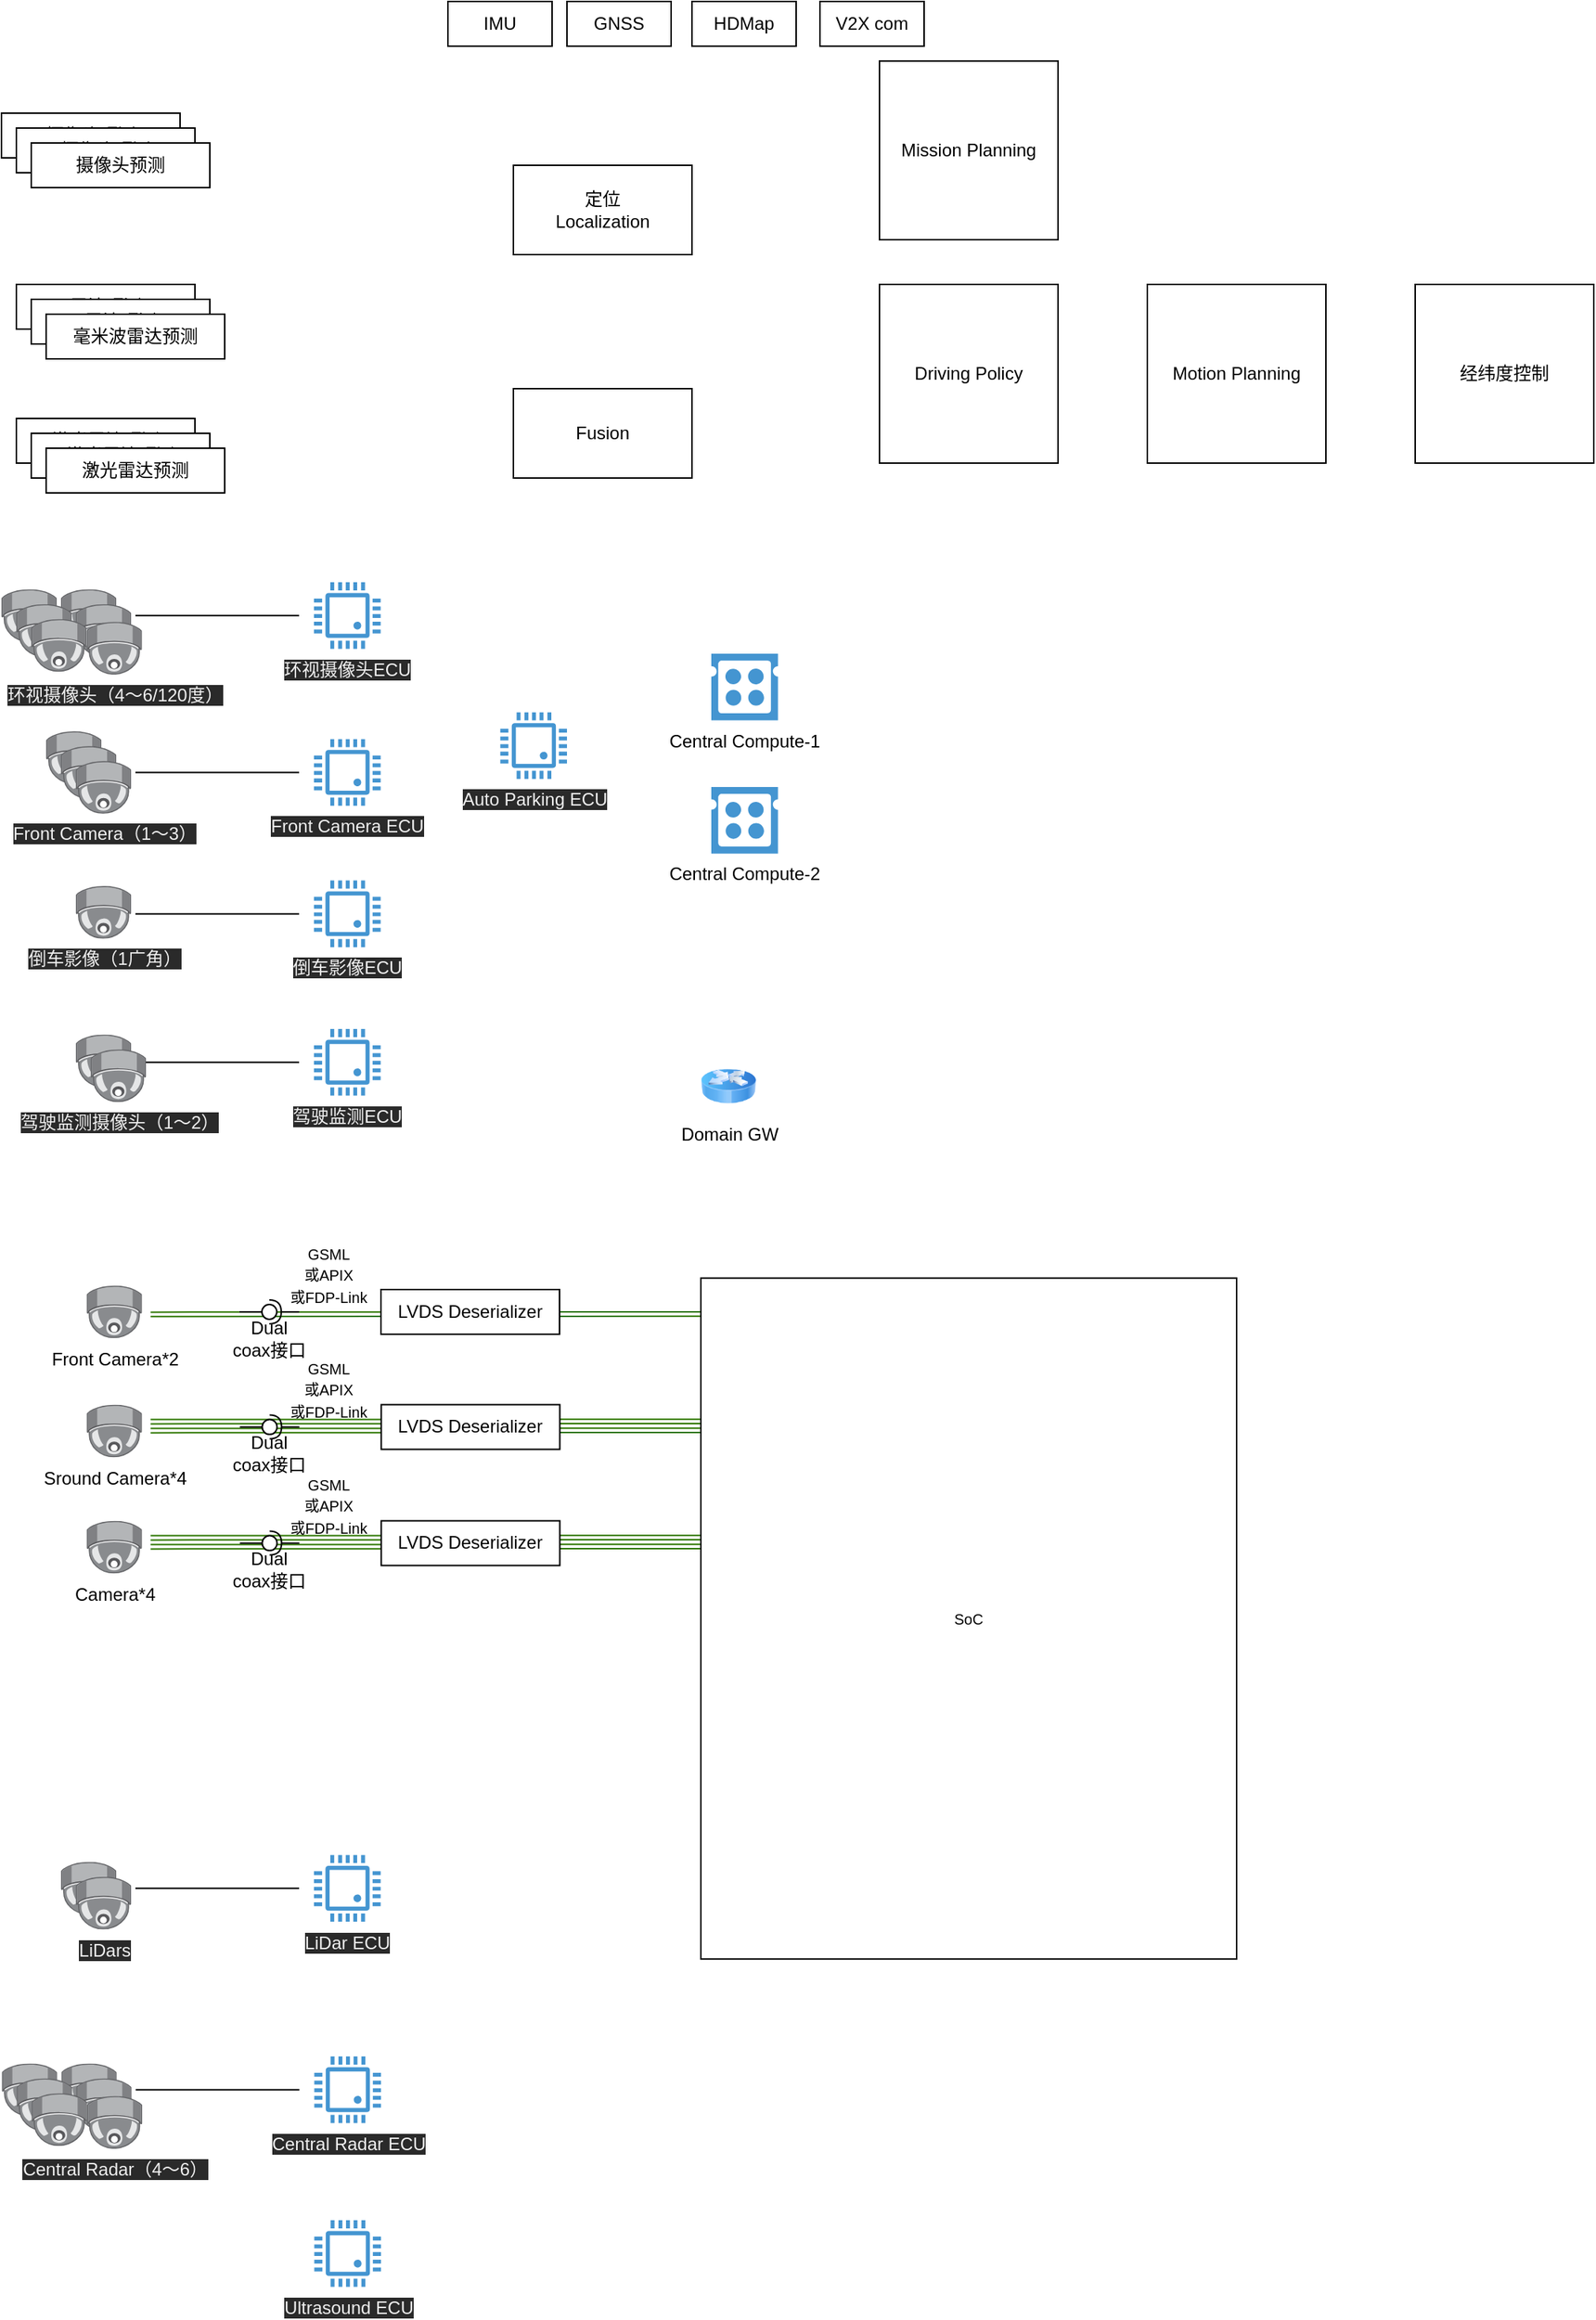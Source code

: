 <mxfile>
    <diagram id="DJZX5yNQ83qQmMtaysAp" name="Page-1">
        <mxGraphModel dx="898" dy="570" grid="1" gridSize="10" guides="1" tooltips="1" connect="1" arrows="1" fold="1" page="1" pageScale="1" pageWidth="827" pageHeight="1169" math="0" shadow="0">
            <root>
                <mxCell id="0"/>
                <mxCell id="1" parent="0"/>
                <mxCell id="112" value="" style="endArrow=none;html=1;fillColor=#60a917;strokeColor=#2D7600;" edge="1" parent="1">
                    <mxGeometry width="50" height="50" relative="1" as="geometry">
                        <mxPoint x="170.2" y="952.3" as="sourcePoint"/>
                        <mxPoint x="540" y="952.1" as="targetPoint"/>
                    </mxGeometry>
                </mxCell>
                <mxCell id="113" value="" style="endArrow=none;html=1;fillColor=#60a917;strokeColor=#2D7600;" edge="1" parent="1">
                    <mxGeometry width="50" height="50" relative="1" as="geometry">
                        <mxPoint x="170.2" y="955.2" as="sourcePoint"/>
                        <mxPoint x="540" y="955.0" as="targetPoint"/>
                    </mxGeometry>
                </mxCell>
                <mxCell id="114" value="" style="endArrow=none;html=1;fillColor=#60a917;strokeColor=#2D7600;" edge="1" parent="1">
                    <mxGeometry width="50" height="50" relative="1" as="geometry">
                        <mxPoint x="170.2" y="958.3" as="sourcePoint"/>
                        <mxPoint x="540" y="958.1" as="targetPoint"/>
                    </mxGeometry>
                </mxCell>
                <mxCell id="89" value="" style="endArrow=none;html=1;fillColor=#60a917;strokeColor=#2D7600;" edge="1" parent="1">
                    <mxGeometry width="50" height="50" relative="1" as="geometry">
                        <mxPoint x="170.2" y="880.2" as="sourcePoint"/>
                        <mxPoint x="540" y="880" as="targetPoint"/>
                    </mxGeometry>
                </mxCell>
                <mxCell id="109" value="" style="endArrow=none;html=1;fillColor=#60a917;strokeColor=#2D7600;" edge="1" parent="1">
                    <mxGeometry width="50" height="50" relative="1" as="geometry">
                        <mxPoint x="170.2" y="883.1" as="sourcePoint"/>
                        <mxPoint x="540" y="882.9" as="targetPoint"/>
                    </mxGeometry>
                </mxCell>
                <mxCell id="115" value="" style="endArrow=none;html=1;fillColor=#60a917;strokeColor=#2D7600;" edge="1" parent="1">
                    <mxGeometry width="50" height="50" relative="1" as="geometry">
                        <mxPoint x="170.2" y="961.2" as="sourcePoint"/>
                        <mxPoint x="540" y="961" as="targetPoint"/>
                    </mxGeometry>
                </mxCell>
                <mxCell id="2" value="摄像头预测" style="rounded=0;whiteSpace=wrap;html=1;" parent="1" vertex="1">
                    <mxGeometry x="70" y="75" width="120" height="30" as="geometry"/>
                </mxCell>
                <mxCell id="5" value="摄像头预测" style="rounded=0;whiteSpace=wrap;html=1;" parent="1" vertex="1">
                    <mxGeometry x="80" y="85" width="120" height="30" as="geometry"/>
                </mxCell>
                <mxCell id="6" value="摄像头预测" style="rounded=0;whiteSpace=wrap;html=1;" parent="1" vertex="1">
                    <mxGeometry x="90" y="95" width="120" height="30" as="geometry"/>
                </mxCell>
                <mxCell id="7" value="雷达预测" style="rounded=0;whiteSpace=wrap;html=1;" parent="1" vertex="1">
                    <mxGeometry x="80" y="190" width="120" height="30" as="geometry"/>
                </mxCell>
                <mxCell id="8" value="雷达预测" style="rounded=0;whiteSpace=wrap;html=1;" parent="1" vertex="1">
                    <mxGeometry x="90" y="200" width="120" height="30" as="geometry"/>
                </mxCell>
                <mxCell id="9" value="毫米波雷达预测" style="rounded=0;whiteSpace=wrap;html=1;" parent="1" vertex="1">
                    <mxGeometry x="100" y="210" width="120" height="30" as="geometry"/>
                </mxCell>
                <mxCell id="10" value="激光雷达预测" style="rounded=0;whiteSpace=wrap;html=1;" parent="1" vertex="1">
                    <mxGeometry x="80" y="280" width="120" height="30" as="geometry"/>
                </mxCell>
                <mxCell id="11" value="激光雷达预测" style="rounded=0;whiteSpace=wrap;html=1;" parent="1" vertex="1">
                    <mxGeometry x="90" y="290" width="120" height="30" as="geometry"/>
                </mxCell>
                <mxCell id="12" value="激光雷达预测" style="rounded=0;whiteSpace=wrap;html=1;" parent="1" vertex="1">
                    <mxGeometry x="100" y="300" width="120" height="30" as="geometry"/>
                </mxCell>
                <mxCell id="13" value="定位&lt;br&gt;Localization" style="rounded=0;whiteSpace=wrap;html=1;" parent="1" vertex="1">
                    <mxGeometry x="414" y="110" width="120" height="60" as="geometry"/>
                </mxCell>
                <mxCell id="14" value="Fusion" style="rounded=0;whiteSpace=wrap;html=1;" parent="1" vertex="1">
                    <mxGeometry x="414" y="260" width="120" height="60" as="geometry"/>
                </mxCell>
                <mxCell id="16" value="IMU" style="rounded=0;whiteSpace=wrap;html=1;" parent="1" vertex="1">
                    <mxGeometry x="370" width="70" height="30" as="geometry"/>
                </mxCell>
                <mxCell id="17" value="GNSS" style="rounded=0;whiteSpace=wrap;html=1;" parent="1" vertex="1">
                    <mxGeometry x="450" width="70" height="30" as="geometry"/>
                </mxCell>
                <mxCell id="18" value="HDMap" style="rounded=0;whiteSpace=wrap;html=1;" parent="1" vertex="1">
                    <mxGeometry x="534" width="70" height="30" as="geometry"/>
                </mxCell>
                <mxCell id="19" value="Driving Policy" style="rounded=0;whiteSpace=wrap;html=1;" parent="1" vertex="1">
                    <mxGeometry x="660" y="190" width="120" height="120" as="geometry"/>
                </mxCell>
                <mxCell id="20" value="Mission Planning" style="rounded=0;whiteSpace=wrap;html=1;" parent="1" vertex="1">
                    <mxGeometry x="660" y="40" width="120" height="120" as="geometry"/>
                </mxCell>
                <mxCell id="21" value="Motion Planning" style="rounded=0;whiteSpace=wrap;html=1;" parent="1" vertex="1">
                    <mxGeometry x="840" y="190" width="120" height="120" as="geometry"/>
                </mxCell>
                <mxCell id="22" value="V2X com" style="rounded=0;whiteSpace=wrap;html=1;" parent="1" vertex="1">
                    <mxGeometry x="620" width="70" height="30" as="geometry"/>
                </mxCell>
                <mxCell id="23" value="经纬度控制" style="rounded=0;whiteSpace=wrap;html=1;" parent="1" vertex="1">
                    <mxGeometry x="1020" y="190" width="120" height="120" as="geometry"/>
                </mxCell>
                <mxCell id="34" style="edgeStyle=none;html=1;endArrow=none;endFill=0;" parent="1" edge="1">
                    <mxGeometry relative="1" as="geometry">
                        <mxPoint x="160" y="517.75" as="targetPoint"/>
                        <mxPoint x="270" y="517.75" as="sourcePoint"/>
                    </mxGeometry>
                </mxCell>
                <mxCell id="27" value="" style="points=[];aspect=fixed;html=1;align=center;shadow=0;dashed=0;image;image=img/lib/allied_telesis/security/Surveillance_Camera_Ceiling.svg;" parent="1" vertex="1">
                    <mxGeometry x="100.0" y="490.05" width="37.2" height="35.4" as="geometry"/>
                </mxCell>
                <mxCell id="32" value="" style="points=[];aspect=fixed;html=1;align=center;shadow=0;dashed=0;image;image=img/lib/allied_telesis/security/Surveillance_Camera_Ceiling.svg;" parent="1" vertex="1">
                    <mxGeometry x="110.0" y="500.05" width="37.2" height="35.4" as="geometry"/>
                </mxCell>
                <mxCell id="33" value="&lt;span style=&quot;color: rgb(240 , 240 , 240) ; font-family: &amp;#34;helvetica&amp;#34; ; font-size: 12px ; font-style: normal ; font-weight: 400 ; letter-spacing: normal ; text-align: center ; text-indent: 0px ; text-transform: none ; word-spacing: 0px ; background-color: rgb(42 , 42 , 42) ; display: inline ; float: none&quot;&gt;Front Camera（1～3）&lt;/span&gt;" style="points=[];aspect=fixed;html=1;align=center;shadow=0;dashed=0;image;image=img/lib/allied_telesis/security/Surveillance_Camera_Ceiling.svg;" parent="1" vertex="1">
                    <mxGeometry x="120.0" y="510.05" width="37.2" height="35.4" as="geometry"/>
                </mxCell>
                <mxCell id="35" value="&lt;meta charset=&quot;utf-8&quot;&gt;&lt;span style=&quot;color: rgb(240, 240, 240); font-family: helvetica; font-size: 12px; font-style: normal; font-weight: 400; letter-spacing: normal; text-align: center; text-indent: 0px; text-transform: none; word-spacing: 0px; background-color: rgb(42, 42, 42); display: inline; float: none;&quot;&gt;Front Camera ECU&lt;/span&gt;" style="pointerEvents=1;shadow=0;dashed=0;html=1;strokeColor=none;fillColor=#4495D1;labelPosition=center;verticalLabelPosition=bottom;verticalAlign=top;align=center;outlineConnect=0;shape=mxgraph.veeam.cpu;" parent="1" vertex="1">
                    <mxGeometry x="280" y="495.35" width="44.8" height="44.8" as="geometry"/>
                </mxCell>
                <mxCell id="39" value="&lt;font face=&quot;helvetica&quot;&gt;Front Camera*2&lt;/font&gt;" style="points=[];aspect=fixed;html=1;align=center;shadow=0;dashed=0;image;image=img/lib/allied_telesis/security/Surveillance_Camera_Ceiling.svg;" parent="1" vertex="1">
                    <mxGeometry x="127.2" y="862.3" width="37.2" height="35.4" as="geometry"/>
                </mxCell>
                <mxCell id="41" style="edgeStyle=none;html=1;endArrow=none;endFill=0;" parent="1" edge="1">
                    <mxGeometry relative="1" as="geometry">
                        <mxPoint x="160" y="1267.1" as="targetPoint"/>
                        <mxPoint x="270" y="1267.1" as="sourcePoint"/>
                    </mxGeometry>
                </mxCell>
                <mxCell id="42" value="" style="points=[];aspect=fixed;html=1;align=center;shadow=0;dashed=0;image;image=img/lib/allied_telesis/security/Surveillance_Camera_Ceiling.svg;" parent="1" vertex="1">
                    <mxGeometry x="110" y="1249.4" width="37.2" height="35.4" as="geometry"/>
                </mxCell>
                <mxCell id="43" value="&lt;span style=&quot;color: rgb(240 , 240 , 240) ; font-family: &amp;#34;helvetica&amp;#34; ; font-size: 12px ; font-style: normal ; font-weight: 400 ; letter-spacing: normal ; text-align: center ; text-indent: 0px ; text-transform: none ; word-spacing: 0px ; background-color: rgb(42 , 42 , 42) ; display: inline ; float: none&quot;&gt;LiDars&lt;/span&gt;" style="points=[];aspect=fixed;html=1;align=center;shadow=0;dashed=0;image;image=img/lib/allied_telesis/security/Surveillance_Camera_Ceiling.svg;" parent="1" vertex="1">
                    <mxGeometry x="120" y="1259.4" width="37.2" height="35.4" as="geometry"/>
                </mxCell>
                <mxCell id="44" value="&lt;span style=&quot;color: rgb(240 , 240 , 240) ; font-family: &amp;#34;helvetica&amp;#34; ; font-size: 12px ; font-style: normal ; font-weight: 400 ; letter-spacing: normal ; text-align: center ; text-indent: 0px ; text-transform: none ; word-spacing: 0px ; background-color: rgb(42 , 42 , 42) ; display: inline ; float: none&quot;&gt;LiDar ECU&lt;/span&gt;" style="pointerEvents=1;shadow=0;dashed=0;html=1;strokeColor=none;fillColor=#4495D1;labelPosition=center;verticalLabelPosition=bottom;verticalAlign=top;align=center;outlineConnect=0;shape=mxgraph.veeam.cpu;" parent="1" vertex="1">
                    <mxGeometry x="280" y="1244.7" width="44.8" height="44.8" as="geometry"/>
                </mxCell>
                <mxCell id="45" style="edgeStyle=none;html=1;endArrow=none;endFill=0;" parent="1" edge="1">
                    <mxGeometry relative="1" as="geometry">
                        <mxPoint x="160.2" y="1402.4" as="targetPoint"/>
                        <mxPoint x="270.2" y="1402.4" as="sourcePoint"/>
                    </mxGeometry>
                </mxCell>
                <mxCell id="46" value="" style="points=[];aspect=fixed;html=1;align=center;shadow=0;dashed=0;image;image=img/lib/allied_telesis/security/Surveillance_Camera_Ceiling.svg;" parent="1" vertex="1">
                    <mxGeometry x="110.2" y="1384.7" width="37.2" height="35.4" as="geometry"/>
                </mxCell>
                <mxCell id="48" value="&lt;span style=&quot;color: rgb(240 , 240 , 240) ; font-family: &amp;#34;helvetica&amp;#34; ; font-size: 12px ; font-style: normal ; font-weight: 400 ; letter-spacing: normal ; text-align: center ; text-indent: 0px ; text-transform: none ; word-spacing: 0px ; background-color: rgb(42 , 42 , 42) ; display: inline ; float: none&quot;&gt;Central Radar ECU&lt;/span&gt;" style="pointerEvents=1;shadow=0;dashed=0;html=1;strokeColor=none;fillColor=#4495D1;labelPosition=center;verticalLabelPosition=bottom;verticalAlign=top;align=center;outlineConnect=0;shape=mxgraph.veeam.cpu;" parent="1" vertex="1">
                    <mxGeometry x="280.2" y="1380" width="44.8" height="44.8" as="geometry"/>
                </mxCell>
                <mxCell id="49" value="" style="points=[];aspect=fixed;html=1;align=center;shadow=0;dashed=0;image;image=img/lib/allied_telesis/security/Surveillance_Camera_Ceiling.svg;" parent="1" vertex="1">
                    <mxGeometry x="70.2" y="1384.7" width="37.2" height="35.4" as="geometry"/>
                </mxCell>
                <mxCell id="53" value="" style="points=[];aspect=fixed;html=1;align=center;shadow=0;dashed=0;image;image=img/lib/allied_telesis/security/Surveillance_Camera_Ceiling.svg;" parent="1" vertex="1">
                    <mxGeometry x="120.2" y="1394.7" width="37.2" height="35.4" as="geometry"/>
                </mxCell>
                <mxCell id="55" value="" style="points=[];aspect=fixed;html=1;align=center;shadow=0;dashed=0;image;image=img/lib/allied_telesis/security/Surveillance_Camera_Ceiling.svg;" parent="1" vertex="1">
                    <mxGeometry x="80.2" y="1394.7" width="37.2" height="35.4" as="geometry"/>
                </mxCell>
                <mxCell id="56" value="" style="points=[];aspect=fixed;html=1;align=center;shadow=0;dashed=0;image;image=img/lib/allied_telesis/security/Surveillance_Camera_Ceiling.svg;" parent="1" vertex="1">
                    <mxGeometry x="90.2" y="1404.7" width="37.2" height="35.4" as="geometry"/>
                </mxCell>
                <mxCell id="47" value="&lt;span style=&quot;color: rgb(240 , 240 , 240) ; font-family: &amp;#34;helvetica&amp;#34; ; font-size: 12px ; font-style: normal ; font-weight: 400 ; letter-spacing: normal ; text-align: center ; text-indent: 0px ; text-transform: none ; word-spacing: 0px ; background-color: rgb(42 , 42 , 42) ; display: inline ; float: none&quot;&gt;Central Radar（4～6）&lt;/span&gt;" style="points=[];aspect=fixed;html=1;align=center;shadow=0;dashed=0;image;image=img/lib/allied_telesis/security/Surveillance_Camera_Ceiling.svg;" parent="1" vertex="1">
                    <mxGeometry x="127.4" y="1406.65" width="37.2" height="35.4" as="geometry"/>
                </mxCell>
                <mxCell id="57" value="&lt;span style=&quot;color: rgb(240 , 240 , 240) ; font-family: &amp;#34;helvetica&amp;#34; ; font-size: 12px ; font-style: normal ; font-weight: 400 ; letter-spacing: normal ; text-align: center ; text-indent: 0px ; text-transform: none ; word-spacing: 0px ; background-color: rgb(42 , 42 , 42) ; display: inline ; float: none&quot;&gt;Auto Parking ECU&lt;/span&gt;" style="pointerEvents=1;shadow=0;dashed=0;html=1;strokeColor=none;fillColor=#4495D1;labelPosition=center;verticalLabelPosition=bottom;verticalAlign=top;align=center;outlineConnect=0;shape=mxgraph.veeam.cpu;" parent="1" vertex="1">
                    <mxGeometry x="405.2" y="477.35" width="44.8" height="44.8" as="geometry"/>
                </mxCell>
                <mxCell id="61" value="Central Compute-1" style="pointerEvents=1;shadow=0;dashed=0;html=1;strokeColor=none;fillColor=#4495D1;labelPosition=center;verticalLabelPosition=bottom;verticalAlign=top;align=center;outlineConnect=0;shape=mxgraph.veeam.cpu_socket;" parent="1" vertex="1">
                    <mxGeometry x="547" y="438" width="44.8" height="44.8" as="geometry"/>
                </mxCell>
                <mxCell id="62" value="Central Compute-2" style="pointerEvents=1;shadow=0;dashed=0;html=1;strokeColor=none;fillColor=#4495D1;labelPosition=center;verticalLabelPosition=bottom;verticalAlign=top;align=center;outlineConnect=0;shape=mxgraph.veeam.cpu_socket;" parent="1" vertex="1">
                    <mxGeometry x="547" y="527.45" width="44.8" height="44.8" as="geometry"/>
                </mxCell>
                <mxCell id="63" value="Domain GW" style="image;html=1;image=img/lib/clip_art/networking/Router_Icon_128x128.png;aspect=fixed;" parent="1" vertex="1">
                    <mxGeometry x="540" y="710" width="37" height="37" as="geometry"/>
                </mxCell>
                <mxCell id="65" value="&lt;span style=&quot;color: rgb(240 , 240 , 240) ; font-family: &amp;#34;helvetica&amp;#34; ; font-size: 12px ; font-style: normal ; font-weight: 400 ; letter-spacing: normal ; text-align: center ; text-indent: 0px ; text-transform: none ; word-spacing: 0px ; background-color: rgb(42 , 42 , 42) ; display: inline ; float: none&quot;&gt;Ultrasound ECU&lt;/span&gt;" style="pointerEvents=1;shadow=0;dashed=0;html=1;strokeColor=none;fillColor=#4495D1;labelPosition=center;verticalLabelPosition=bottom;verticalAlign=top;align=center;outlineConnect=0;shape=mxgraph.veeam.cpu;" parent="1" vertex="1">
                    <mxGeometry x="280.2" y="1490" width="44.8" height="44.8" as="geometry"/>
                </mxCell>
                <mxCell id="66" style="edgeStyle=none;html=1;endArrow=none;endFill=0;" parent="1" edge="1">
                    <mxGeometry relative="1" as="geometry">
                        <mxPoint x="160" y="412.4" as="targetPoint"/>
                        <mxPoint x="270" y="412.4" as="sourcePoint"/>
                    </mxGeometry>
                </mxCell>
                <mxCell id="67" value="" style="points=[];aspect=fixed;html=1;align=center;shadow=0;dashed=0;image;image=img/lib/allied_telesis/security/Surveillance_Camera_Ceiling.svg;" parent="1" vertex="1">
                    <mxGeometry x="110" y="394.7" width="37.2" height="35.4" as="geometry"/>
                </mxCell>
                <mxCell id="68" value="&lt;span style=&quot;color: rgb(240 , 240 , 240) ; font-family: &amp;#34;helvetica&amp;#34; ; font-size: 12px ; font-style: normal ; font-weight: 400 ; letter-spacing: normal ; text-align: center ; text-indent: 0px ; text-transform: none ; word-spacing: 0px ; background-color: rgb(42 , 42 , 42) ; display: inline ; float: none&quot;&gt;环视摄像头ECU&lt;/span&gt;" style="pointerEvents=1;shadow=0;dashed=0;html=1;strokeColor=none;fillColor=#4495D1;labelPosition=center;verticalLabelPosition=bottom;verticalAlign=top;align=center;outlineConnect=0;shape=mxgraph.veeam.cpu;" parent="1" vertex="1">
                    <mxGeometry x="280" y="390" width="44.8" height="44.8" as="geometry"/>
                </mxCell>
                <mxCell id="69" value="" style="points=[];aspect=fixed;html=1;align=center;shadow=0;dashed=0;image;image=img/lib/allied_telesis/security/Surveillance_Camera_Ceiling.svg;" parent="1" vertex="1">
                    <mxGeometry x="70" y="394.7" width="37.2" height="35.4" as="geometry"/>
                </mxCell>
                <mxCell id="70" value="" style="points=[];aspect=fixed;html=1;align=center;shadow=0;dashed=0;image;image=img/lib/allied_telesis/security/Surveillance_Camera_Ceiling.svg;" parent="1" vertex="1">
                    <mxGeometry x="120" y="404.7" width="37.2" height="35.4" as="geometry"/>
                </mxCell>
                <mxCell id="71" value="" style="points=[];aspect=fixed;html=1;align=center;shadow=0;dashed=0;image;image=img/lib/allied_telesis/security/Surveillance_Camera_Ceiling.svg;" parent="1" vertex="1">
                    <mxGeometry x="80" y="404.7" width="37.2" height="35.4" as="geometry"/>
                </mxCell>
                <mxCell id="72" value="" style="points=[];aspect=fixed;html=1;align=center;shadow=0;dashed=0;image;image=img/lib/allied_telesis/security/Surveillance_Camera_Ceiling.svg;" parent="1" vertex="1">
                    <mxGeometry x="90" y="414.7" width="37.2" height="35.4" as="geometry"/>
                </mxCell>
                <mxCell id="73" value="&lt;span style=&quot;color: rgb(240 , 240 , 240) ; font-family: &amp;#34;helvetica&amp;#34; ; font-size: 12px ; font-style: normal ; font-weight: 400 ; letter-spacing: normal ; text-align: center ; text-indent: 0px ; text-transform: none ; word-spacing: 0px ; background-color: rgb(42 , 42 , 42) ; display: inline ; float: none&quot;&gt;环视摄像头（4～6/120度）&lt;/span&gt;" style="points=[];aspect=fixed;html=1;align=center;shadow=0;dashed=0;image;image=img/lib/allied_telesis/security/Surveillance_Camera_Ceiling.svg;" parent="1" vertex="1">
                    <mxGeometry x="127.2" y="416.65" width="37.2" height="35.4" as="geometry"/>
                </mxCell>
                <mxCell id="74" style="edgeStyle=none;html=1;endArrow=none;endFill=0;" parent="1" edge="1">
                    <mxGeometry relative="1" as="geometry">
                        <mxPoint x="160" y="612.7" as="targetPoint"/>
                        <mxPoint x="270" y="612.7" as="sourcePoint"/>
                    </mxGeometry>
                </mxCell>
                <mxCell id="77" value="&lt;span style=&quot;color: rgb(240 , 240 , 240) ; font-family: &amp;#34;helvetica&amp;#34; ; font-size: 12px ; font-style: normal ; font-weight: 400 ; letter-spacing: normal ; text-align: center ; text-indent: 0px ; text-transform: none ; word-spacing: 0px ; background-color: rgb(42 , 42 , 42) ; display: inline ; float: none&quot;&gt;倒车影像（1广角）&lt;/span&gt;" style="points=[];aspect=fixed;html=1;align=center;shadow=0;dashed=0;image;image=img/lib/allied_telesis/security/Surveillance_Camera_Ceiling.svg;" parent="1" vertex="1">
                    <mxGeometry x="120" y="594" width="37.2" height="35.4" as="geometry"/>
                </mxCell>
                <mxCell id="78" value="&lt;span style=&quot;color: rgb(240 , 240 , 240) ; font-family: &amp;#34;helvetica&amp;#34; ; font-size: 12px ; font-style: normal ; font-weight: 400 ; letter-spacing: normal ; text-align: center ; text-indent: 0px ; text-transform: none ; word-spacing: 0px ; background-color: rgb(42 , 42 , 42) ; display: inline ; float: none&quot;&gt;倒车影像ECU&lt;/span&gt;" style="pointerEvents=1;shadow=0;dashed=0;html=1;strokeColor=none;fillColor=#4495D1;labelPosition=center;verticalLabelPosition=bottom;verticalAlign=top;align=center;outlineConnect=0;shape=mxgraph.veeam.cpu;" parent="1" vertex="1">
                    <mxGeometry x="280" y="590.3" width="44.8" height="44.8" as="geometry"/>
                </mxCell>
                <mxCell id="79" style="edgeStyle=none;html=1;endArrow=none;endFill=0;" parent="1" edge="1">
                    <mxGeometry relative="1" as="geometry">
                        <mxPoint x="160" y="712.4" as="targetPoint"/>
                        <mxPoint x="270" y="712.4" as="sourcePoint"/>
                    </mxGeometry>
                </mxCell>
                <mxCell id="80" value="" style="points=[];aspect=fixed;html=1;align=center;shadow=0;dashed=0;image;image=img/lib/allied_telesis/security/Surveillance_Camera_Ceiling.svg;" parent="1" vertex="1">
                    <mxGeometry x="120" y="693.7" width="37.2" height="35.4" as="geometry"/>
                </mxCell>
                <mxCell id="81" value="&lt;span style=&quot;color: rgb(240 , 240 , 240) ; font-family: &amp;#34;helvetica&amp;#34; ; font-size: 12px ; font-style: normal ; font-weight: 400 ; letter-spacing: normal ; text-align: center ; text-indent: 0px ; text-transform: none ; word-spacing: 0px ; background-color: rgb(42 , 42 , 42) ; display: inline ; float: none&quot;&gt;驾驶监测ECU&lt;/span&gt;" style="pointerEvents=1;shadow=0;dashed=0;html=1;strokeColor=none;fillColor=#4495D1;labelPosition=center;verticalLabelPosition=bottom;verticalAlign=top;align=center;outlineConnect=0;shape=mxgraph.veeam.cpu;" parent="1" vertex="1">
                    <mxGeometry x="280" y="690.0" width="44.8" height="44.8" as="geometry"/>
                </mxCell>
                <mxCell id="82" value="&lt;span style=&quot;color: rgb(240 , 240 , 240) ; font-family: &amp;#34;helvetica&amp;#34; ; font-size: 12px ; font-style: normal ; font-weight: 400 ; letter-spacing: normal ; text-align: center ; text-indent: 0px ; text-transform: none ; word-spacing: 0px ; background-color: rgb(42 , 42 , 42) ; display: inline ; float: none&quot;&gt;驾驶监测摄像头（1～2）&lt;/span&gt;" style="points=[];aspect=fixed;html=1;align=center;shadow=0;dashed=0;image;image=img/lib/allied_telesis/security/Surveillance_Camera_Ceiling.svg;" parent="1" vertex="1">
                    <mxGeometry x="130" y="703.7" width="37.2" height="35.4" as="geometry"/>
                </mxCell>
                <mxCell id="87" value="" style="group" vertex="1" connectable="0" parent="1">
                    <mxGeometry x="220" y="875" width="60" height="37.7" as="geometry"/>
                </mxCell>
                <mxCell id="83" value="" style="rounded=0;orthogonalLoop=1;jettySize=auto;html=1;endArrow=none;endFill=0;sketch=0;sourcePerimeterSpacing=0;targetPerimeterSpacing=0;" edge="1" target="85" parent="87">
                    <mxGeometry relative="1" as="geometry">
                        <mxPoint x="10" y="5" as="sourcePoint"/>
                    </mxGeometry>
                </mxCell>
                <mxCell id="84" value="" style="rounded=0;orthogonalLoop=1;jettySize=auto;html=1;endArrow=halfCircle;endFill=0;entryX=0.5;entryY=0.5;endSize=6;strokeWidth=1;sketch=0;" edge="1" target="85" parent="87">
                    <mxGeometry relative="1" as="geometry">
                        <mxPoint x="50" y="5" as="sourcePoint"/>
                    </mxGeometry>
                </mxCell>
                <mxCell id="85" value="" style="ellipse;whiteSpace=wrap;html=1;align=center;aspect=fixed;resizable=0;points=[];outlineConnect=0;sketch=0;" vertex="1" parent="87">
                    <mxGeometry x="25" width="10" height="10" as="geometry"/>
                </mxCell>
                <mxCell id="86" value="Dual&lt;br&gt;coax接口" style="text;html=1;strokeColor=none;fillColor=none;align=center;verticalAlign=middle;whiteSpace=wrap;rounded=0;" vertex="1" parent="87">
                    <mxGeometry y="7.7" width="60" height="30" as="geometry"/>
                </mxCell>
                <mxCell id="90" value="LVDS Deserializer" style="rounded=0;whiteSpace=wrap;html=1;" vertex="1" parent="1">
                    <mxGeometry x="325" y="865" width="120" height="30" as="geometry"/>
                </mxCell>
                <mxCell id="92" value="&lt;font style=&quot;font-size: 10px&quot;&gt;GSML&lt;br&gt;或APIX&lt;br&gt;或FDP-Link&lt;/font&gt;" style="text;html=1;strokeColor=none;fillColor=none;align=center;verticalAlign=middle;whiteSpace=wrap;rounded=0;" vertex="1" parent="1">
                    <mxGeometry x="240" y="839.7" width="100" height="30" as="geometry"/>
                </mxCell>
                <mxCell id="96" value="&lt;font face=&quot;helvetica&quot;&gt;Sround Camera*4&lt;/font&gt;" style="points=[];aspect=fixed;html=1;align=center;shadow=0;dashed=0;image;image=img/lib/allied_telesis/security/Surveillance_Camera_Ceiling.svg;" vertex="1" parent="1">
                    <mxGeometry x="127.2" y="942.3" width="37.2" height="35.4" as="geometry"/>
                </mxCell>
                <mxCell id="97" value="" style="group" vertex="1" connectable="0" parent="1">
                    <mxGeometry x="220.2" y="952.3" width="60" height="37.7" as="geometry"/>
                </mxCell>
                <mxCell id="98" value="" style="rounded=0;orthogonalLoop=1;jettySize=auto;html=1;endArrow=none;endFill=0;sketch=0;sourcePerimeterSpacing=0;targetPerimeterSpacing=0;" edge="1" parent="97" target="100">
                    <mxGeometry relative="1" as="geometry">
                        <mxPoint x="10" y="5" as="sourcePoint"/>
                    </mxGeometry>
                </mxCell>
                <mxCell id="99" value="" style="rounded=0;orthogonalLoop=1;jettySize=auto;html=1;endArrow=halfCircle;endFill=0;entryX=0.5;entryY=0.5;endSize=6;strokeWidth=1;sketch=0;" edge="1" parent="97" target="100">
                    <mxGeometry relative="1" as="geometry">
                        <mxPoint x="50" y="5" as="sourcePoint"/>
                    </mxGeometry>
                </mxCell>
                <mxCell id="100" value="" style="ellipse;whiteSpace=wrap;html=1;align=center;aspect=fixed;resizable=0;points=[];outlineConnect=0;sketch=0;" vertex="1" parent="97">
                    <mxGeometry x="25" width="10" height="10" as="geometry"/>
                </mxCell>
                <mxCell id="101" value="Dual&lt;br&gt;coax接口" style="text;html=1;strokeColor=none;fillColor=none;align=center;verticalAlign=middle;whiteSpace=wrap;rounded=0;" vertex="1" parent="97">
                    <mxGeometry y="7.7" width="60" height="30" as="geometry"/>
                </mxCell>
                <mxCell id="103" value="LVDS Deserializer" style="rounded=0;whiteSpace=wrap;html=1;" vertex="1" parent="1">
                    <mxGeometry x="325.2" y="942.3" width="120" height="30" as="geometry"/>
                </mxCell>
                <mxCell id="105" value="&lt;font style=&quot;font-size: 10px&quot;&gt;GSML&lt;br&gt;或APIX&lt;br&gt;或FDP-Link&lt;/font&gt;" style="text;html=1;strokeColor=none;fillColor=none;align=center;verticalAlign=middle;whiteSpace=wrap;rounded=0;" vertex="1" parent="1">
                    <mxGeometry x="240.2" y="917" width="100" height="30" as="geometry"/>
                </mxCell>
                <mxCell id="116" value="" style="endArrow=none;html=1;fillColor=#60a917;strokeColor=#2D7600;" edge="1" parent="1">
                    <mxGeometry width="50" height="50" relative="1" as="geometry">
                        <mxPoint x="170.2" y="1030.3" as="sourcePoint"/>
                        <mxPoint x="540" y="1030.1" as="targetPoint"/>
                    </mxGeometry>
                </mxCell>
                <mxCell id="117" value="" style="endArrow=none;html=1;fillColor=#60a917;strokeColor=#2D7600;" edge="1" parent="1">
                    <mxGeometry width="50" height="50" relative="1" as="geometry">
                        <mxPoint x="170.2" y="1033.2" as="sourcePoint"/>
                        <mxPoint x="540" y="1033" as="targetPoint"/>
                    </mxGeometry>
                </mxCell>
                <mxCell id="118" value="" style="endArrow=none;html=1;fillColor=#60a917;strokeColor=#2D7600;" edge="1" parent="1">
                    <mxGeometry width="50" height="50" relative="1" as="geometry">
                        <mxPoint x="170.2" y="1036.3" as="sourcePoint"/>
                        <mxPoint x="540" y="1036.1" as="targetPoint"/>
                    </mxGeometry>
                </mxCell>
                <mxCell id="119" value="" style="endArrow=none;html=1;fillColor=#60a917;strokeColor=#2D7600;" edge="1" parent="1">
                    <mxGeometry width="50" height="50" relative="1" as="geometry">
                        <mxPoint x="170.2" y="1039.2" as="sourcePoint"/>
                        <mxPoint x="540" y="1039" as="targetPoint"/>
                    </mxGeometry>
                </mxCell>
                <mxCell id="120" value="&lt;font face=&quot;helvetica&quot;&gt;Camera*4&lt;/font&gt;" style="points=[];aspect=fixed;html=1;align=center;shadow=0;dashed=0;image;image=img/lib/allied_telesis/security/Surveillance_Camera_Ceiling.svg;" vertex="1" parent="1">
                    <mxGeometry x="127.2" y="1020.3" width="37.2" height="35.4" as="geometry"/>
                </mxCell>
                <mxCell id="121" value="" style="group" vertex="1" connectable="0" parent="1">
                    <mxGeometry x="220.2" y="1030.3" width="60" height="37.7" as="geometry"/>
                </mxCell>
                <mxCell id="122" value="" style="rounded=0;orthogonalLoop=1;jettySize=auto;html=1;endArrow=none;endFill=0;sketch=0;sourcePerimeterSpacing=0;targetPerimeterSpacing=0;" edge="1" parent="121" target="124">
                    <mxGeometry relative="1" as="geometry">
                        <mxPoint x="10" y="5" as="sourcePoint"/>
                    </mxGeometry>
                </mxCell>
                <mxCell id="123" value="" style="rounded=0;orthogonalLoop=1;jettySize=auto;html=1;endArrow=halfCircle;endFill=0;entryX=0.5;entryY=0.5;endSize=6;strokeWidth=1;sketch=0;" edge="1" parent="121" target="124">
                    <mxGeometry relative="1" as="geometry">
                        <mxPoint x="50" y="5" as="sourcePoint"/>
                    </mxGeometry>
                </mxCell>
                <mxCell id="124" value="" style="ellipse;whiteSpace=wrap;html=1;align=center;aspect=fixed;resizable=0;points=[];outlineConnect=0;sketch=0;" vertex="1" parent="121">
                    <mxGeometry x="25" width="10" height="10" as="geometry"/>
                </mxCell>
                <mxCell id="125" value="Dual&lt;br&gt;coax接口" style="text;html=1;strokeColor=none;fillColor=none;align=center;verticalAlign=middle;whiteSpace=wrap;rounded=0;" vertex="1" parent="121">
                    <mxGeometry y="7.7" width="60" height="30" as="geometry"/>
                </mxCell>
                <mxCell id="126" value="LVDS Deserializer" style="rounded=0;whiteSpace=wrap;html=1;" vertex="1" parent="1">
                    <mxGeometry x="325.2" y="1020.3" width="120" height="30" as="geometry"/>
                </mxCell>
                <mxCell id="127" value="&lt;font style=&quot;font-size: 10px&quot;&gt;GSML&lt;br&gt;或APIX&lt;br&gt;或FDP-Link&lt;/font&gt;" style="text;html=1;strokeColor=none;fillColor=none;align=center;verticalAlign=middle;whiteSpace=wrap;rounded=0;" vertex="1" parent="1">
                    <mxGeometry x="240.2" y="995" width="100" height="30" as="geometry"/>
                </mxCell>
                <mxCell id="129" value="SoC" style="rounded=0;whiteSpace=wrap;html=1;fontSize=10;" vertex="1" parent="1">
                    <mxGeometry x="540" y="857.3" width="360" height="457.3" as="geometry"/>
                </mxCell>
            </root>
        </mxGraphModel>
    </diagram>
</mxfile>